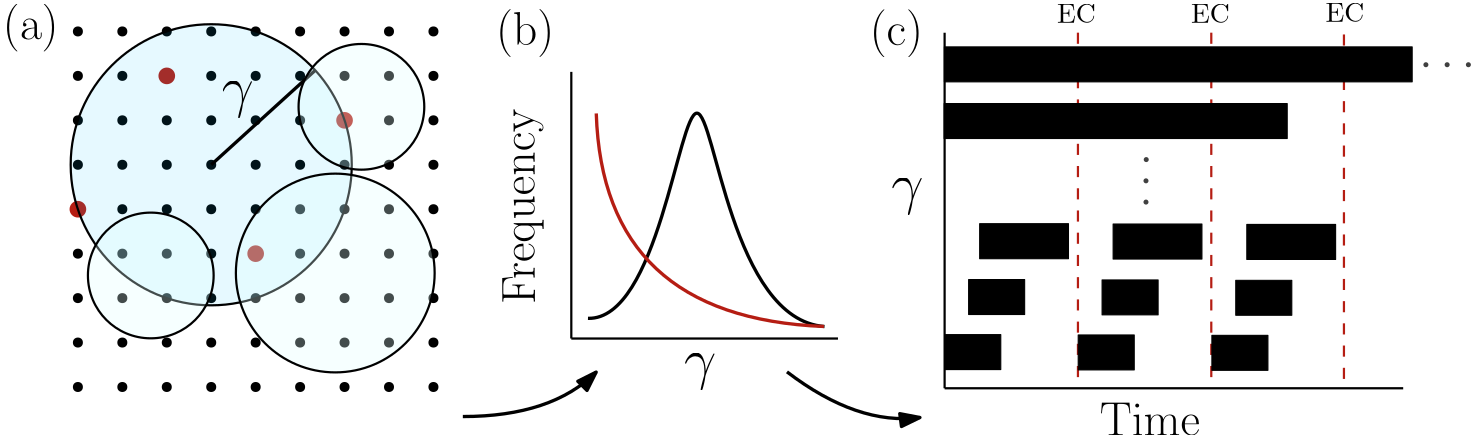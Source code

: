 <?xml version="1.0"?>
<!DOCTYPE ipe SYSTEM "ipe.dtd">
<ipe version="70218" creator="Ipe 7.2.24">
<info created="D:20230213170557" modified="D:20230628210958"/>
<ipestyle name="basic">
<symbol name="arrow/arc(spx)">
<path stroke="sym-stroke" fill="sym-stroke" pen="sym-pen">
0 0 m
-1 0.333 l
-1 -0.333 l
h
</path>
</symbol>
<symbol name="arrow/farc(spx)">
<path stroke="sym-stroke" fill="white" pen="sym-pen">
0 0 m
-1 0.333 l
-1 -0.333 l
h
</path>
</symbol>
<symbol name="arrow/ptarc(spx)">
<path stroke="sym-stroke" fill="sym-stroke" pen="sym-pen">
0 0 m
-1 0.333 l
-0.8 0 l
-1 -0.333 l
h
</path>
</symbol>
<symbol name="arrow/fptarc(spx)">
<path stroke="sym-stroke" fill="white" pen="sym-pen">
0 0 m
-1 0.333 l
-0.8 0 l
-1 -0.333 l
h
</path>
</symbol>
<symbol name="mark/circle(sx)" transformations="translations">
<path fill="sym-stroke">
0.6 0 0 0.6 0 0 e
0.4 0 0 0.4 0 0 e
</path>
</symbol>
<symbol name="mark/disk(sx)" transformations="translations">
<path fill="sym-stroke">
0.6 0 0 0.6 0 0 e
</path>
</symbol>
<symbol name="mark/fdisk(sfx)" transformations="translations">
<group>
<path fill="sym-fill">
0.5 0 0 0.5 0 0 e
</path>
<path fill="sym-stroke" fillrule="eofill">
0.6 0 0 0.6 0 0 e
0.4 0 0 0.4 0 0 e
</path>
</group>
</symbol>
<symbol name="mark/box(sx)" transformations="translations">
<path fill="sym-stroke" fillrule="eofill">
-0.6 -0.6 m
0.6 -0.6 l
0.6 0.6 l
-0.6 0.6 l
h
-0.4 -0.4 m
0.4 -0.4 l
0.4 0.4 l
-0.4 0.4 l
h
</path>
</symbol>
<symbol name="mark/square(sx)" transformations="translations">
<path fill="sym-stroke">
-0.6 -0.6 m
0.6 -0.6 l
0.6 0.6 l
-0.6 0.6 l
h
</path>
</symbol>
<symbol name="mark/fsquare(sfx)" transformations="translations">
<group>
<path fill="sym-fill">
-0.5 -0.5 m
0.5 -0.5 l
0.5 0.5 l
-0.5 0.5 l
h
</path>
<path fill="sym-stroke" fillrule="eofill">
-0.6 -0.6 m
0.6 -0.6 l
0.6 0.6 l
-0.6 0.6 l
h
-0.4 -0.4 m
0.4 -0.4 l
0.4 0.4 l
-0.4 0.4 l
h
</path>
</group>
</symbol>
<symbol name="mark/cross(sx)" transformations="translations">
<group>
<path fill="sym-stroke">
-0.43 -0.57 m
0.57 0.43 l
0.43 0.57 l
-0.57 -0.43 l
h
</path>
<path fill="sym-stroke">
-0.43 0.57 m
0.57 -0.43 l
0.43 -0.57 l
-0.57 0.43 l
h
</path>
</group>
</symbol>
<symbol name="arrow/fnormal(spx)">
<path stroke="sym-stroke" fill="white" pen="sym-pen">
0 0 m
-1 0.333 l
-1 -0.333 l
h
</path>
</symbol>
<symbol name="arrow/pointed(spx)">
<path stroke="sym-stroke" fill="sym-stroke" pen="sym-pen">
0 0 m
-1 0.333 l
-0.8 0 l
-1 -0.333 l
h
</path>
</symbol>
<symbol name="arrow/fpointed(spx)">
<path stroke="sym-stroke" fill="white" pen="sym-pen">
0 0 m
-1 0.333 l
-0.8 0 l
-1 -0.333 l
h
</path>
</symbol>
<symbol name="arrow/linear(spx)">
<path stroke="sym-stroke" pen="sym-pen">
-1 0.333 m
0 0 l
-1 -0.333 l
</path>
</symbol>
<symbol name="arrow/fdouble(spx)">
<path stroke="sym-stroke" fill="white" pen="sym-pen">
0 0 m
-1 0.333 l
-1 -0.333 l
h
-1 0 m
-2 0.333 l
-2 -0.333 l
h
</path>
</symbol>
<symbol name="arrow/double(spx)">
<path stroke="sym-stroke" fill="sym-stroke" pen="sym-pen">
0 0 m
-1 0.333 l
-1 -0.333 l
h
-1 0 m
-2 0.333 l
-2 -0.333 l
h
</path>
</symbol>
<symbol name="arrow/mid-normal(spx)">
<path stroke="sym-stroke" fill="sym-stroke" pen="sym-pen">
0.5 0 m
-0.5 0.333 l
-0.5 -0.333 l
h
</path>
</symbol>
<symbol name="arrow/mid-fnormal(spx)">
<path stroke="sym-stroke" fill="white" pen="sym-pen">
0.5 0 m
-0.5 0.333 l
-0.5 -0.333 l
h
</path>
</symbol>
<symbol name="arrow/mid-pointed(spx)">
<path stroke="sym-stroke" fill="sym-stroke" pen="sym-pen">
0.5 0 m
-0.5 0.333 l
-0.3 0 l
-0.5 -0.333 l
h
</path>
</symbol>
<symbol name="arrow/mid-fpointed(spx)">
<path stroke="sym-stroke" fill="white" pen="sym-pen">
0.5 0 m
-0.5 0.333 l
-0.3 0 l
-0.5 -0.333 l
h
</path>
</symbol>
<symbol name="arrow/mid-double(spx)">
<path stroke="sym-stroke" fill="sym-stroke" pen="sym-pen">
1 0 m
0 0.333 l
0 -0.333 l
h
0 0 m
-1 0.333 l
-1 -0.333 l
h
</path>
</symbol>
<symbol name="arrow/mid-fdouble(spx)">
<path stroke="sym-stroke" fill="white" pen="sym-pen">
1 0 m
0 0.333 l
0 -0.333 l
h
0 0 m
-1 0.333 l
-1 -0.333 l
h
</path>
</symbol>
<anglesize name="22.5 deg" value="22.5"/>
<anglesize name="30 deg" value="30"/>
<anglesize name="45 deg" value="45"/>
<anglesize name="60 deg" value="60"/>
<anglesize name="90 deg" value="90"/>
<arrowsize name="large" value="10"/>
<arrowsize name="small" value="5"/>
<arrowsize name="tiny" value="3"/>
<color name="blue" value="0 0 1"/>
<color name="brown" value="0.647 0.165 0.165"/>
<color name="darkblue" value="0 0 0.545"/>
<color name="darkcyan" value="0 0.545 0.545"/>
<color name="darkgray" value="0.663"/>
<color name="darkgreen" value="0 0.392 0"/>
<color name="darkmagenta" value="0.545 0 0.545"/>
<color name="darkorange" value="1 0.549 0"/>
<color name="darkred" value="0.545 0 0"/>
<color name="gold" value="1 0.843 0"/>
<color name="gray" value="0.745"/>
<color name="green" value="0 1 0"/>
<color name="lightblue" value="0.678 0.847 0.902"/>
<color name="lightcyan" value="0.878 1 1"/>
<color name="lightgray" value="0.827"/>
<color name="lightgreen" value="0.565 0.933 0.565"/>
<color name="lightyellow" value="1 1 0.878"/>
<color name="navy" value="0 0 0.502"/>
<color name="orange" value="1 0.647 0"/>
<color name="pink" value="1 0.753 0.796"/>
<color name="purple" value="0.627 0.125 0.941"/>
<color name="red" value="1 0 0"/>
<color name="seagreen" value="0.18 0.545 0.341"/>
<color name="turquoise" value="0.251 0.878 0.816"/>
<color name="violet" value="0.933 0.51 0.933"/>
<color name="yellow" value="1 1 0"/>
<dashstyle name="dash dot dotted" value="[4 2 1 2 1 2] 0"/>
<dashstyle name="dash dotted" value="[4 2 1 2] 0"/>
<dashstyle name="dashed" value="[4] 0"/>
<dashstyle name="dotted" value="[1 3] 0"/>
<gridsize name="10 pts (~3.5 mm)" value="10"/>
<gridsize name="14 pts (~5 mm)" value="14"/>
<gridsize name="16 pts (~6 mm)" value="16"/>
<gridsize name="20 pts (~7 mm)" value="20"/>
<gridsize name="28 pts (~10 mm)" value="28"/>
<gridsize name="32 pts (~12 mm)" value="32"/>
<gridsize name="4 pts" value="4"/>
<gridsize name="56 pts (~20 mm)" value="56"/>
<gridsize name="8 pts (~3 mm)" value="8"/>
<opacity name="10%" value="0.1"/>
<opacity name="30%" value="0.3"/>
<opacity name="50%" value="0.5"/>
<opacity name="75%" value="0.75"/>
<pen name="fat" value="1.2"/>
<pen name="heavier" value="0.8"/>
<pen name="ultrafat" value="2"/>
<symbolsize name="large" value="5"/>
<symbolsize name="small" value="2"/>
<symbolsize name="tiny" value="1.1"/>
<textsize name="Huge" value="\Huge"/>
<textsize name="LARGE" value="\LARGE"/>
<textsize name="Large" value="\Large"/>
<textsize name="footnote" value="\footnotesize"/>
<textsize name="huge" value="\huge"/>
<textsize name="large" value="\large"/>
<textsize name="small" value="\small"/>
<textsize name="tiny" value="\tiny"/>
<textstyle name="center" begin="\begin{center}" end="\end{center}"/>
<textstyle name="item" begin="\begin{itemize}\item{}" end="\end{itemize}"/>
<textstyle name="itemize" begin="\begin{itemize}" end="\end{itemize}"/>
<tiling name="falling" angle="-60" step="4" width="1"/>
<tiling name="rising" angle="30" step="4" width="1"/>
</ipestyle>
<page>
<layer name="alpha"/>
<layer name="beta"/>
<layer name="gamma"/>
<view layers="alpha beta" active="alpha"/>
<use layer="alpha" name="mark/disk(sx)" pos="128 768" size="normal" stroke="black"/>
<use name="mark/disk(sx)" pos="128 752" size="normal" stroke="black"/>
<use name="mark/disk(sx)" pos="128 736" size="normal" stroke="black"/>
<use name="mark/disk(sx)" pos="128 720" size="normal" stroke="black"/>
<use name="mark/disk(sx)" pos="128 704" size="large" stroke="0.71 0.114 0.078"/>
<use name="mark/disk(sx)" pos="128 688" size="normal" stroke="black"/>
<use name="mark/disk(sx)" pos="128 672" size="normal" stroke="black"/>
<use name="mark/disk(sx)" pos="128 656" size="normal" stroke="black"/>
<use name="mark/disk(sx)" pos="128 640" size="normal" stroke="black"/>
<use matrix="1 0 0 1 16 0" name="mark/disk(sx)" pos="128 768" size="normal" stroke="black"/>
<use matrix="1 0 0 1 16 0" name="mark/disk(sx)" pos="128 752" size="normal" stroke="black"/>
<use matrix="1 0 0 1 16 0" name="mark/disk(sx)" pos="128 736" size="normal" stroke="black"/>
<use matrix="1 0 0 1 16 0" name="mark/disk(sx)" pos="128 720" size="normal" stroke="black"/>
<use matrix="1 0 0 1 16 0" name="mark/disk(sx)" pos="128 704" size="normal" stroke="black"/>
<use matrix="1 0 0 1 16 0" name="mark/disk(sx)" pos="128 688" size="normal" stroke="black"/>
<use matrix="1 0 0 1 16 0" name="mark/disk(sx)" pos="128 672" size="normal" stroke="black"/>
<use matrix="1 0 0 1 16 0" name="mark/disk(sx)" pos="128 656" size="normal" stroke="black"/>
<use matrix="1 0 0 1 16 0" name="mark/disk(sx)" pos="128 640" size="normal" stroke="black"/>
<use matrix="1 0 0 1 32 0" name="mark/disk(sx)" pos="128 768" size="normal" stroke="black"/>
<use matrix="1 0 0 1 32 0" name="mark/disk(sx)" pos="128 752" size="large" stroke="0.71 0.114 0.078"/>
<use matrix="1 0 0 1 32 0" name="mark/disk(sx)" pos="128 736" size="normal" stroke="black"/>
<use matrix="1 0 0 1 32 0" name="mark/disk(sx)" pos="128 720" size="normal" stroke="black"/>
<use matrix="1 0 0 1 32 0" name="mark/disk(sx)" pos="128 704" size="normal" stroke="black"/>
<use matrix="1 0 0 1 32 0" name="mark/disk(sx)" pos="128 688" size="normal" stroke="black"/>
<use matrix="1 0 0 1 32 0" name="mark/disk(sx)" pos="128 672" size="normal" stroke="black"/>
<use matrix="1 0 0 1 32 0" name="mark/disk(sx)" pos="128 656" size="normal" stroke="black"/>
<use matrix="1 0 0 1 32 0" name="mark/disk(sx)" pos="128 640" size="normal" stroke="black"/>
<use matrix="1 0 0 1 48 0" name="mark/disk(sx)" pos="128 768" size="normal" stroke="black"/>
<use matrix="1 0 0 1 48 0" name="mark/disk(sx)" pos="128 752" size="normal" stroke="black"/>
<use matrix="1 0 0 1 48 0" name="mark/disk(sx)" pos="128 736" size="normal" stroke="black"/>
<use matrix="1 0 0 1 48 0" name="mark/disk(sx)" pos="128 720" size="normal" stroke="black"/>
<use matrix="1 0 0 1 48 0" name="mark/disk(sx)" pos="128 704" size="normal" stroke="black"/>
<use matrix="1 0 0 1 48 0" name="mark/disk(sx)" pos="128 688" size="normal" stroke="black"/>
<use matrix="1 0 0 1 48 0" name="mark/disk(sx)" pos="128 672" size="normal" stroke="black"/>
<use matrix="1 0 0 1 48 0" name="mark/disk(sx)" pos="128 656" size="normal" stroke="black"/>
<use matrix="1 0 0 1 48 0" name="mark/disk(sx)" pos="128 640" size="normal" stroke="black"/>
<use matrix="1 0 0 1 64 0" name="mark/disk(sx)" pos="128 768" size="normal" stroke="black"/>
<use matrix="1 0 0 1 64 0" name="mark/disk(sx)" pos="128 752" size="normal" stroke="black"/>
<use matrix="1 0 0 1 64 0" name="mark/disk(sx)" pos="128 736" size="normal" stroke="black"/>
<use matrix="1 0 0 1 64 0" name="mark/disk(sx)" pos="128 720" size="normal" stroke="black"/>
<use matrix="1 0 0 1 64 0" name="mark/disk(sx)" pos="128 704" size="normal" stroke="black"/>
<use matrix="1 0 0 1 64 0" name="mark/disk(sx)" pos="128 688" size="large" stroke="0.71 0.114 0.078"/>
<use matrix="1 0 0 1 64 0" name="mark/disk(sx)" pos="128 672" size="normal" stroke="black"/>
<use matrix="1 0 0 1 64 0" name="mark/disk(sx)" pos="128 656" size="normal" stroke="black"/>
<use matrix="1 0 0 1 64 0" name="mark/disk(sx)" pos="128 640" size="normal" stroke="black"/>
<use matrix="1 0 0 1 80 0" name="mark/disk(sx)" pos="128 768" size="normal" stroke="black"/>
<use matrix="1 0 0 1 80 0" name="mark/disk(sx)" pos="128 752" size="normal" stroke="black"/>
<use matrix="1 0 0 1 80 0" name="mark/disk(sx)" pos="128 736" size="normal" stroke="black"/>
<use matrix="1 0 0 1 80 0" name="mark/disk(sx)" pos="128 720" size="normal" stroke="black"/>
<use matrix="1 0 0 1 80 0" name="mark/disk(sx)" pos="128 704" size="normal" stroke="black"/>
<use matrix="1 0 0 1 80 0" name="mark/disk(sx)" pos="128 688" size="normal" stroke="black"/>
<use matrix="1 0 0 1 80 0" name="mark/disk(sx)" pos="128 672" size="normal" stroke="black"/>
<use matrix="1 0 0 1 80 0" name="mark/disk(sx)" pos="128 656" size="normal" stroke="black"/>
<use matrix="1 0 0 1 80 0" name="mark/disk(sx)" pos="128 640" size="normal" stroke="black"/>
<use matrix="1 0 0 1 96 0" name="mark/disk(sx)" pos="128 768" size="normal" stroke="black"/>
<use matrix="1 0 0 1 96 0" name="mark/disk(sx)" pos="128 752" size="normal" stroke="black"/>
<use matrix="1 0 0 1 96 0" name="mark/disk(sx)" pos="128 736" size="large" stroke="0.71 0.114 0.078"/>
<use matrix="1 0 0 1 96 0" name="mark/disk(sx)" pos="128 720" size="normal" stroke="black"/>
<use matrix="1 0 0 1 96 0" name="mark/disk(sx)" pos="128 704" size="normal" stroke="black"/>
<use matrix="1 0 0 1 96 0" name="mark/disk(sx)" pos="128 688" size="normal" stroke="black"/>
<use matrix="1 0 0 1 96 0" name="mark/disk(sx)" pos="128 672" size="normal" stroke="black"/>
<use matrix="1 0 0 1 96 0" name="mark/disk(sx)" pos="128 656" size="normal" stroke="black"/>
<use matrix="1 0 0 1 96 0" name="mark/disk(sx)" pos="128 640" size="normal" stroke="black"/>
<use matrix="1 0 0 1 112 0" name="mark/disk(sx)" pos="128 768" size="normal" stroke="black"/>
<use matrix="1 0 0 1 112 0" name="mark/disk(sx)" pos="128 752" size="normal" stroke="black"/>
<use matrix="1 0 0 1 112 0" name="mark/disk(sx)" pos="128 736" size="normal" stroke="black"/>
<use matrix="1 0 0 1 112 0" name="mark/disk(sx)" pos="128 720" size="normal" stroke="black"/>
<use matrix="1 0 0 1 112 0" name="mark/disk(sx)" pos="128 704" size="normal" stroke="black"/>
<use matrix="1 0 0 1 112 0" name="mark/disk(sx)" pos="128 688" size="normal" stroke="black"/>
<use matrix="1 0 0 1 112 0" name="mark/disk(sx)" pos="128 672" size="normal" stroke="black"/>
<use matrix="1 0 0 1 112 0" name="mark/disk(sx)" pos="128 656" size="normal" stroke="black"/>
<use matrix="1 0 0 1 112 0" name="mark/disk(sx)" pos="128 640" size="normal" stroke="black"/>
<use matrix="1 0 0 1 128 0" name="mark/disk(sx)" pos="128 768" size="normal" stroke="black"/>
<use matrix="1 0 0 1 128 0" name="mark/disk(sx)" pos="128 752" size="normal" stroke="black"/>
<use matrix="1 0 0 1 128 0" name="mark/disk(sx)" pos="128 736" size="normal" stroke="black"/>
<use matrix="1 0 0 1 128 0" name="mark/disk(sx)" pos="128 720" size="normal" stroke="black"/>
<use matrix="1 0 0 1 128 0" name="mark/disk(sx)" pos="128 704" size="normal" stroke="black"/>
<use matrix="1 0 0 1 128 0" name="mark/disk(sx)" pos="128 688" size="normal" stroke="black"/>
<use matrix="1 0 0 1 128 0" name="mark/disk(sx)" pos="128 672" size="normal" stroke="black"/>
<use matrix="1 0 0 1 128 0" name="mark/disk(sx)" pos="128 656" size="normal" stroke="black"/>
<use matrix="1 0 0 1 128 0" name="mark/disk(sx)" pos="128 640" size="normal" stroke="black"/>
<path stroke="black" pen="fat">
240 624 m
240 624 l
</path>
<text matrix="1 0 0 1 -21.8103 19.0795" transformations="translations" pos="368 624" stroke="black" type="label" width="11.618" height="8.894" depth="4.02" valign="baseline" size="huge" style="math">\gamma</text>
<text matrix="-0.0017547 0.999998 -0.999998 -0.0017547 997.026 383.081" pos="288 704" stroke="black" type="label" width="70.38" height="11.76" depth="3.35" valign="baseline" size="LARGE">Frequency</text>
<path layer="gamma" matrix="1 0 0 1 1.63055 1.44821" stroke="black" pen="heavier">
304 752 m
304 656 l
400 656 l
400 752 l
h
</path>
<text layer="beta" matrix="1 0 0 1 0.236999 -14.22" transformations="translations" pos="100.723 779.277" stroke="black" type="label" width="20.088" height="12.896" depth="4.29" valign="baseline" size="LARGE">(a)</text>
<path stroke="black" fill="0 0.745 1" pen="heavier" opacity="10%" stroke-opacity="opaque">
50.5964 0 0 50.5964 176 720 e
</path>
<path stroke="black" fill="0 0.745 1" pen="fat" opacity="10%" stroke-opacity="opaque">
176 720 m
213.454 754.017 l
</path>
<text matrix="1 0 0 1 -188.257 117.047" transformations="translations" pos="368 624" stroke="black" type="label" width="11.618" height="8.894" depth="4.02" valign="baseline" size="huge" style="math">\gamma</text>
<path matrix="1 0 0 1 12.6548 25.034" stroke="black" fill="lightcyan" pen="heavier" opacity="30%" stroke-opacity="opaque">
35.7771 0 0 35.7771 208 656 e
</path>
<path matrix="1 0 0 1 10.2402 -23.8503" stroke="black" fill="lightcyan" pen="heavier" opacity="30%" stroke-opacity="opaque">
22.6274 0 0 22.6274 144 704 e
</path>
<path matrix="1 0 0 1 -9.9273 20.8618" stroke="black" fill="lightcyan" pen="heavier" opacity="30%" stroke-opacity="opaque">
22.6274 0 0 22.6274 240 720 e
</path>
<text layer="alpha" matrix="1 0 0 1 177.77 -16.1808" transformations="translations" pos="100.723 779.277" stroke="black" type="label" width="20.988" height="12.896" depth="4.29" valign="baseline" size="LARGE">(b)</text>
<path matrix="1 0 0 1 13.9313 -1.36022" stroke="black" pen="fat" opacity="30%" stroke-opacity="opaque">
297.698 666.077 m
322.834 665.375
337.718 814.363
349.373 665.656
382.852 663.124 c
</path>
<text matrix="1 0 0 1 52.8127 82.2665" transformations="translations" pos="368 624" stroke="black" type="label" width="11.618" height="8.894" depth="4.02" valign="baseline" size="huge" style="math">\gamma</text>
<text matrix="1 0 0 1 312.304 -16.2787" transformations="translations" pos="100.723 779.277" stroke="black" type="label" width="19.189" height="12.896" depth="4.29" valign="baseline" size="LARGE">(c)</text>
<path matrix="0.977958 0 0 0.951937 8.74179 31.8074" stroke="0.71 0.114 0.078" pen="fat" opacity="30%" stroke-opacity="opaque">
312.77 742.354 m
315.118 665.116
396.595 661.779 c
</path>
<text matrix="1 0 0 1 -12.7938 -2.90171" transformations="translations" pos="508.658 625.461" stroke="black" type="label" width="36.078" height="11.761" depth="0" valign="baseline" size="LARGE">Time</text>
<path matrix="1 0 0 1 -5.42109 5.3631" stroke="black" pen="fat" arrow="normal/normal">
272 624 m
304 624
320 640 c
</path>
<path matrix="0.794578 -0.607162 0.607162 0.794578 -211.723 314.778" stroke="black" pen="fat" arrow="normal/normal">
272 624 m
304 624
320 640 c
</path>
<path matrix="1 0 0 1 -7.97901 -0.453613" stroke="0.71 0.114 0.078" dash="dashed" pen="heavier">
496 768 m
496 688
496 640 c
</path>
<path matrix="1 0 0 1 -7.97901 -0.453613" stroke="0.71 0.114 0.078" dash="dashed" pen="heavier">
544 768 m
544 640 l
</path>
<path layer="gamma" matrix="1 0 0 1 -7.97901 -0.453613" stroke="black" pen="heavier">
448 768 m
448 640 l
592 640 l
592 768 l
h
</path>
<path layer="alpha" matrix="0.916727 0 0 1 29.1646 -19.6842" stroke="black" fill="black">
448 761.713 m
448 749.136 l
582.714 749.136 l
582.714 761.713 l
h
</path>
<text matrix="1 0 0 1 37.5602 -1.70602" transformations="translations" pos="573.323 753.564" stroke="black" type="label" width="20.085" height="7.651" depth="0" valign="baseline" size="LARGE" style="math" opacity="75%">\cdots</text>
<path layer="beta" matrix="0.149703 0 0 1 373.002 -102.857" stroke="black" fill="black">
448 761.713 m
448 749.136 l
582.714 749.136 l
582.714 761.713 l
h
</path>
<path matrix="0.149703 0 0 1 381.596 -83.0425" stroke="black" fill="black">
448 761.713 m
448 749.136 l
582.714 749.136 l
582.714 761.713 l
h
</path>
<path matrix="0.237298 0 0 1.00293 346.329 -65.1473" stroke="black" fill="black">
448 761.713 m
448 749.136 l
582.714 749.136 l
582.714 761.713 l
h
</path>
<path layer="alpha" matrix="0.149703 0 0 1 421.05 -102.987" stroke="black" fill="black">
448 761.713 m
448 749.136 l
582.714 749.136 l
582.714 761.713 l
h
</path>
<path matrix="0.149703 0 0 1 429.644 -83.1721" stroke="black" fill="black">
448 761.713 m
448 749.136 l
582.714 749.136 l
582.714 761.713 l
h
</path>
<path matrix="0.237298 0 0 1.00293 394.377 -65.2769" stroke="black" fill="black">
448 761.713 m
448 749.136 l
582.714 749.136 l
582.714 761.713 l
h
</path>
<path matrix="0.149703 0 0 1 469.175 -103.131" stroke="black" fill="black">
448 761.713 m
448 749.136 l
582.714 749.136 l
582.714 761.713 l
h
</path>
<path matrix="0.149703 0 0 1 477.769 -83.3163" stroke="black" fill="black">
448 761.713 m
448 749.136 l
582.714 749.136 l
582.714 761.713 l
h
</path>
<path matrix="0.237298 0 0 1.00293 442.502 -65.4211" stroke="black" fill="black">
448 761.713 m
448 749.136 l
582.714 749.136 l
582.714 761.713 l
h
</path>
<text matrix="0.00243343 0.999997 -0.999997 0.00243343 1268.84 129.035" transformations="rigid" pos="573.323 753.564" stroke="black" type="label" width="20.085" height="7.651" depth="0" valign="baseline" size="LARGE" style="math" opacity="75%">\cdots</text>
<path stroke="black" fill="black" pen="heavier">
305.631 753.448 m
305.631 657.448
305.631 657.448
305.631 657.448 c
</path>
<path stroke="black" fill="black" pen="heavier">
305.631 657.448 m
401.631 657.448 l
</path>
<path stroke="black" fill="black" pen="heavier">
440.021 767.546 m
440.021 639.546 l
</path>
<path matrix="1.14644 0 0 1.14644 -64.4366 -93.6551" stroke="black" fill="black" pen="heavier">
440.021 639.546 m
584.021 639.546 l
</path>
<path matrix="1 0 0 1 39.7801 -1.08573" stroke="0.71 0.114 0.078" dash="dashed" pen="heavier">
544 768 m
544 640 l
</path>
<path matrix="1.2501 0 0 1 -120.108 0.726729" stroke="black" fill="black">
448 761.713 m
448 749.136 l
582.714 749.136 l
582.714 761.713 l
h
</path>
<text matrix="1 0 0 1 -0.711674 -4.44796" transformations="translations" pos="481.181 775.584" stroke="black" type="label" width="13.975" height="6.808" depth="0" valign="baseline">EC</text>
<text matrix="1 0 0 1 47.512 -4.43738" transformations="translations" pos="481.181 775.584" stroke="black" type="label" width="13.975" height="6.808" depth="0" valign="baseline">EC</text>
<text matrix="1 0 0 1 95.9169 -4.07324" transformations="translations" pos="481.181 775.584" stroke="black" type="label" width="13.975" height="6.808" depth="0" valign="baseline">EC</text>
</page>
</ipe>
